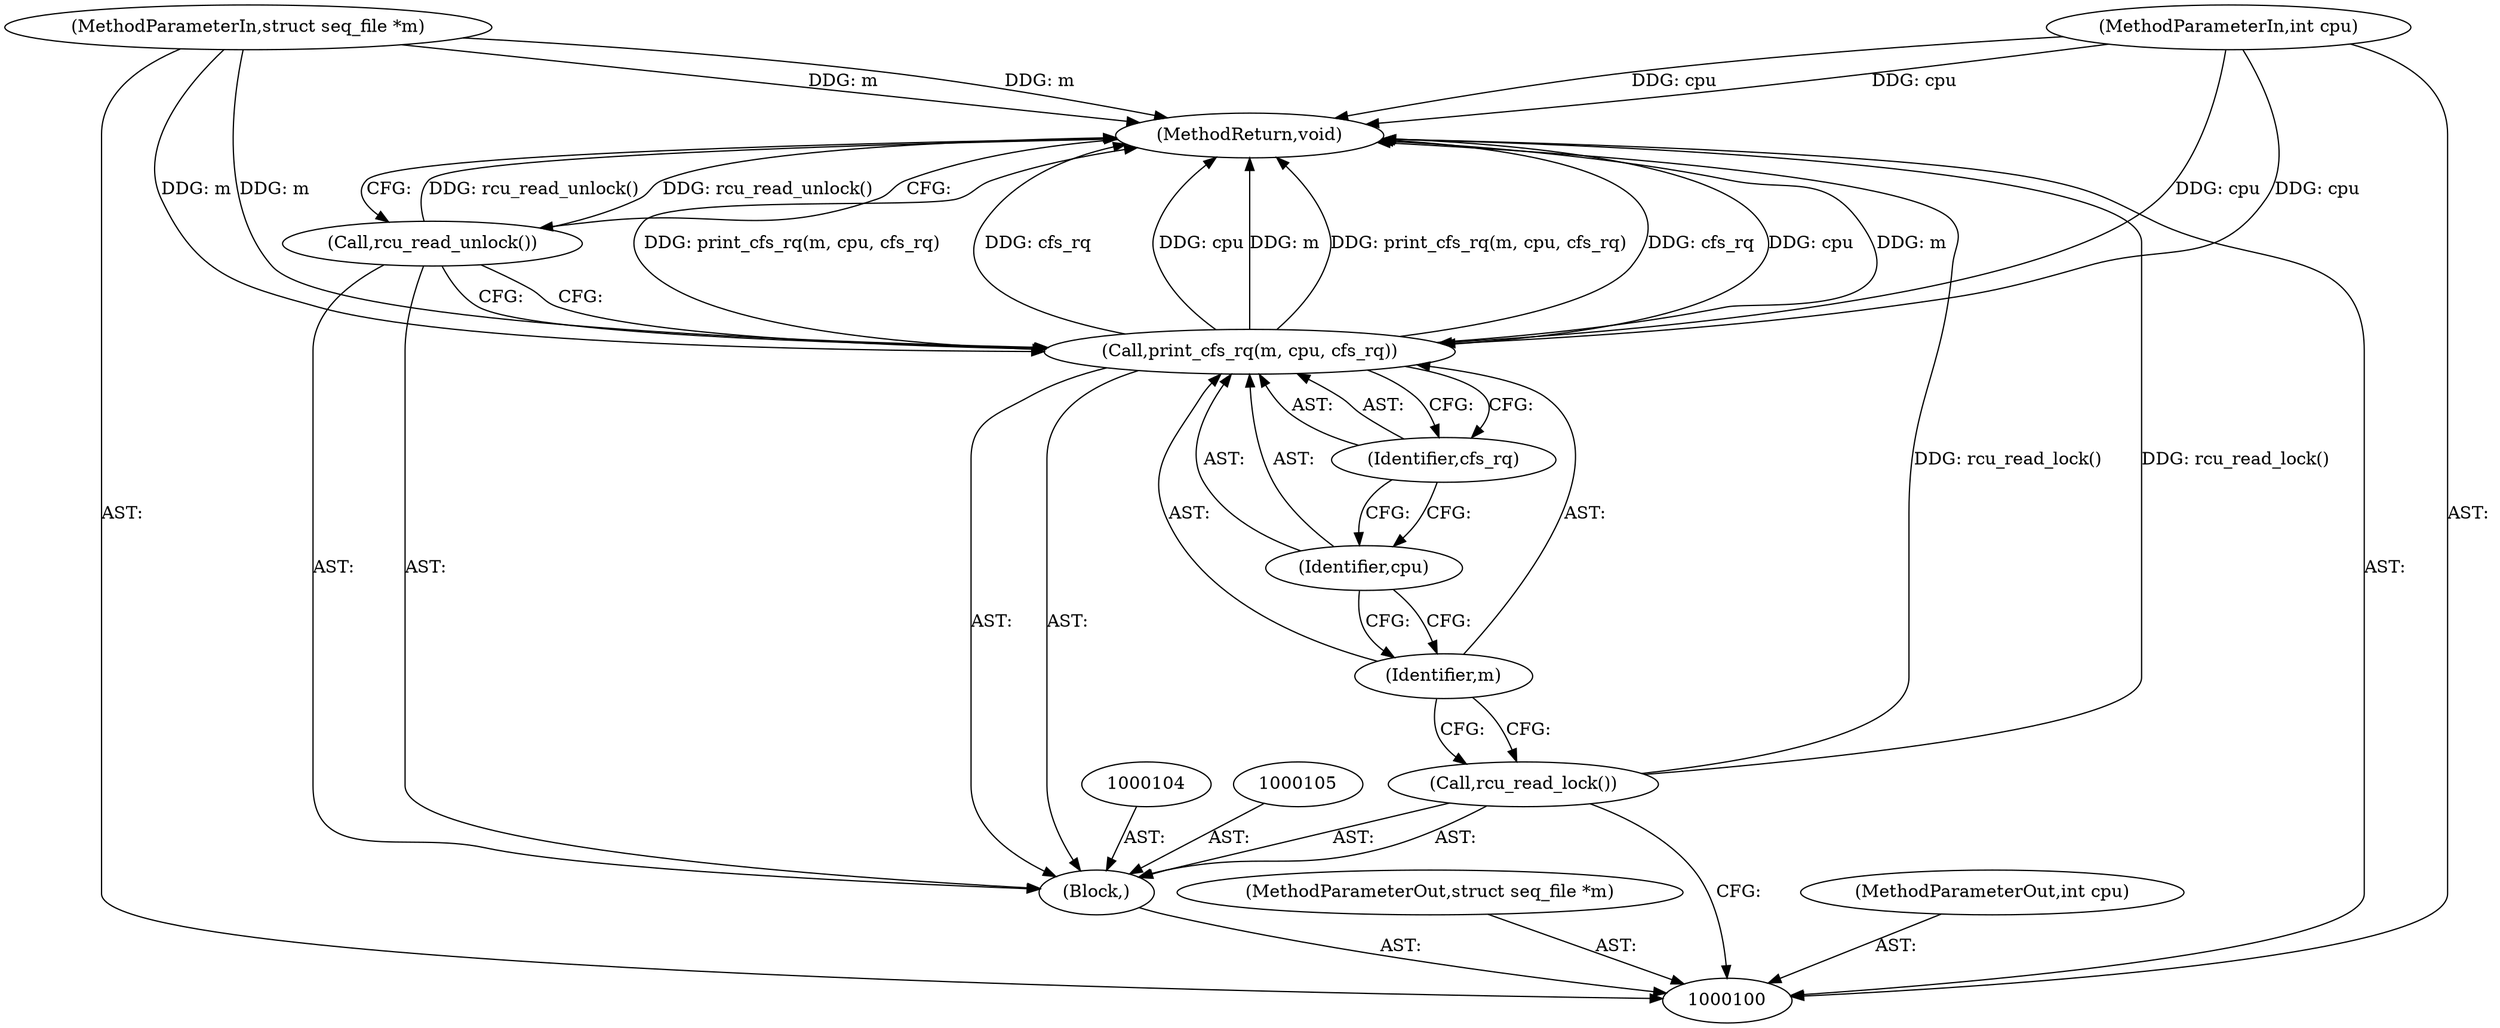 digraph "1_linux_c40f7d74c741a907cfaeb73a7697081881c497d0_0" {
"1000112" [label="(MethodReturn,void)"];
"1000101" [label="(MethodParameterIn,struct seq_file *m)"];
"1000130" [label="(MethodParameterOut,struct seq_file *m)"];
"1000102" [label="(MethodParameterIn,int cpu)"];
"1000131" [label="(MethodParameterOut,int cpu)"];
"1000103" [label="(Block,)"];
"1000106" [label="(Call,rcu_read_lock())"];
"1000108" [label="(Identifier,m)"];
"1000109" [label="(Identifier,cpu)"];
"1000110" [label="(Identifier,cfs_rq)"];
"1000107" [label="(Call,print_cfs_rq(m, cpu, cfs_rq))"];
"1000111" [label="(Call,rcu_read_unlock())"];
"1000112" -> "1000100"  [label="AST: "];
"1000112" -> "1000111"  [label="CFG: "];
"1000107" -> "1000112"  [label="DDG: m"];
"1000107" -> "1000112"  [label="DDG: print_cfs_rq(m, cpu, cfs_rq)"];
"1000107" -> "1000112"  [label="DDG: cfs_rq"];
"1000107" -> "1000112"  [label="DDG: cpu"];
"1000102" -> "1000112"  [label="DDG: cpu"];
"1000111" -> "1000112"  [label="DDG: rcu_read_unlock()"];
"1000101" -> "1000112"  [label="DDG: m"];
"1000106" -> "1000112"  [label="DDG: rcu_read_lock()"];
"1000101" -> "1000100"  [label="AST: "];
"1000101" -> "1000112"  [label="DDG: m"];
"1000101" -> "1000107"  [label="DDG: m"];
"1000130" -> "1000100"  [label="AST: "];
"1000102" -> "1000100"  [label="AST: "];
"1000102" -> "1000112"  [label="DDG: cpu"];
"1000102" -> "1000107"  [label="DDG: cpu"];
"1000131" -> "1000100"  [label="AST: "];
"1000103" -> "1000100"  [label="AST: "];
"1000104" -> "1000103"  [label="AST: "];
"1000105" -> "1000103"  [label="AST: "];
"1000106" -> "1000103"  [label="AST: "];
"1000107" -> "1000103"  [label="AST: "];
"1000111" -> "1000103"  [label="AST: "];
"1000106" -> "1000103"  [label="AST: "];
"1000106" -> "1000100"  [label="CFG: "];
"1000108" -> "1000106"  [label="CFG: "];
"1000106" -> "1000112"  [label="DDG: rcu_read_lock()"];
"1000108" -> "1000107"  [label="AST: "];
"1000108" -> "1000106"  [label="CFG: "];
"1000109" -> "1000108"  [label="CFG: "];
"1000109" -> "1000107"  [label="AST: "];
"1000109" -> "1000108"  [label="CFG: "];
"1000110" -> "1000109"  [label="CFG: "];
"1000110" -> "1000107"  [label="AST: "];
"1000110" -> "1000109"  [label="CFG: "];
"1000107" -> "1000110"  [label="CFG: "];
"1000107" -> "1000103"  [label="AST: "];
"1000107" -> "1000110"  [label="CFG: "];
"1000108" -> "1000107"  [label="AST: "];
"1000109" -> "1000107"  [label="AST: "];
"1000110" -> "1000107"  [label="AST: "];
"1000111" -> "1000107"  [label="CFG: "];
"1000107" -> "1000112"  [label="DDG: m"];
"1000107" -> "1000112"  [label="DDG: print_cfs_rq(m, cpu, cfs_rq)"];
"1000107" -> "1000112"  [label="DDG: cfs_rq"];
"1000107" -> "1000112"  [label="DDG: cpu"];
"1000101" -> "1000107"  [label="DDG: m"];
"1000102" -> "1000107"  [label="DDG: cpu"];
"1000111" -> "1000103"  [label="AST: "];
"1000111" -> "1000107"  [label="CFG: "];
"1000112" -> "1000111"  [label="CFG: "];
"1000111" -> "1000112"  [label="DDG: rcu_read_unlock()"];
}
